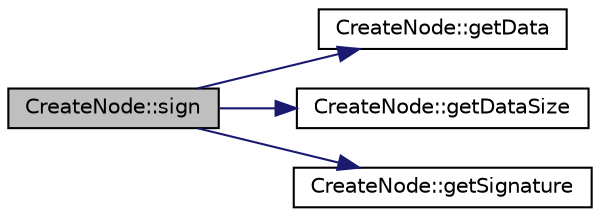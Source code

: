 digraph "CreateNode::sign"
{
  edge [fontname="Helvetica",fontsize="10",labelfontname="Helvetica",labelfontsize="10"];
  node [fontname="Helvetica",fontsize="10",shape=record];
  rankdir="LR";
  Node14 [label="CreateNode::sign",height=0.2,width=0.4,color="black", fillcolor="grey75", style="filled", fontcolor="black"];
  Node14 -> Node15 [color="midnightblue",fontsize="10",style="solid",fontname="Helvetica"];
  Node15 [label="CreateNode::getData",height=0.2,width=0.4,color="black", fillcolor="white", style="filled",URL="$class_create_node.html#a375e4535acd90bbe2f002033a9344bb5",tooltip="Get pointer to command data structure. "];
  Node14 -> Node16 [color="midnightblue",fontsize="10",style="solid",fontname="Helvetica"];
  Node16 [label="CreateNode::getDataSize",height=0.2,width=0.4,color="black", fillcolor="white", style="filled",URL="$class_create_node.html#a2e523d44b6801196aeb0a516ca573ee2",tooltip="Get data struct size. Without signature. "];
  Node14 -> Node17 [color="midnightblue",fontsize="10",style="solid",fontname="Helvetica"];
  Node17 [label="CreateNode::getSignature",height=0.2,width=0.4,color="black", fillcolor="white", style="filled",URL="$class_create_node.html#a99e7bc58e1248baf0da2b52adb3c09d5",tooltip="Get pointer to signature data. "];
}
